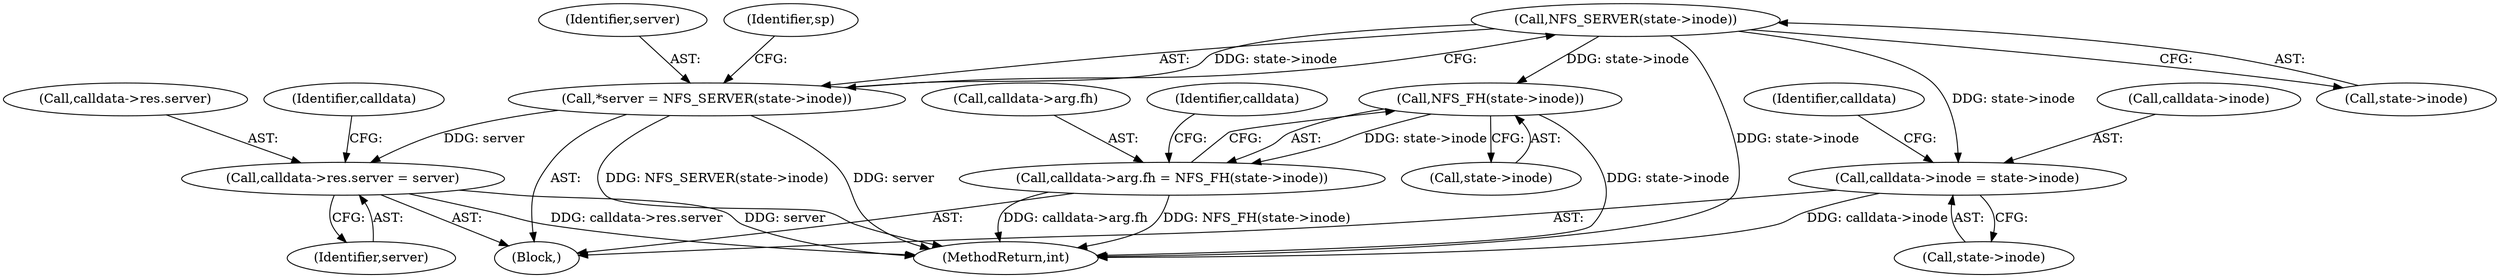 digraph "0_linux_dc0b027dfadfcb8a5504f7d8052754bf8d501ab9_8@pointer" {
"1000109" [label="(Call,NFS_SERVER(state->inode))"];
"1000107" [label="(Call,*server = NFS_SERVER(state->inode))"];
"1000231" [label="(Call,calldata->res.server = server)"];
"1000140" [label="(Call,calldata->inode = state->inode)"];
"1000158" [label="(Call,NFS_FH(state->inode))"];
"1000152" [label="(Call,calldata->arg.fh = NFS_FH(state->inode))"];
"1000141" [label="(Call,calldata->inode)"];
"1000231" [label="(Call,calldata->res.server = server)"];
"1000153" [label="(Call,calldata->arg.fh)"];
"1000105" [label="(Block,)"];
"1000158" [label="(Call,NFS_FH(state->inode))"];
"1000315" [label="(MethodReturn,int)"];
"1000108" [label="(Identifier,server)"];
"1000107" [label="(Call,*server = NFS_SERVER(state->inode))"];
"1000116" [label="(Identifier,sp)"];
"1000237" [label="(Identifier,server)"];
"1000144" [label="(Call,state->inode)"];
"1000110" [label="(Call,state->inode)"];
"1000232" [label="(Call,calldata->res.server)"];
"1000152" [label="(Call,calldata->arg.fh = NFS_FH(state->inode))"];
"1000140" [label="(Call,calldata->inode = state->inode)"];
"1000241" [label="(Identifier,calldata)"];
"1000159" [label="(Call,state->inode)"];
"1000149" [label="(Identifier,calldata)"];
"1000109" [label="(Call,NFS_SERVER(state->inode))"];
"1000165" [label="(Identifier,calldata)"];
"1000109" -> "1000107"  [label="AST: "];
"1000109" -> "1000110"  [label="CFG: "];
"1000110" -> "1000109"  [label="AST: "];
"1000107" -> "1000109"  [label="CFG: "];
"1000109" -> "1000315"  [label="DDG: state->inode"];
"1000109" -> "1000107"  [label="DDG: state->inode"];
"1000109" -> "1000140"  [label="DDG: state->inode"];
"1000109" -> "1000158"  [label="DDG: state->inode"];
"1000107" -> "1000105"  [label="AST: "];
"1000108" -> "1000107"  [label="AST: "];
"1000116" -> "1000107"  [label="CFG: "];
"1000107" -> "1000315"  [label="DDG: server"];
"1000107" -> "1000315"  [label="DDG: NFS_SERVER(state->inode)"];
"1000107" -> "1000231"  [label="DDG: server"];
"1000231" -> "1000105"  [label="AST: "];
"1000231" -> "1000237"  [label="CFG: "];
"1000232" -> "1000231"  [label="AST: "];
"1000237" -> "1000231"  [label="AST: "];
"1000241" -> "1000231"  [label="CFG: "];
"1000231" -> "1000315"  [label="DDG: calldata->res.server"];
"1000231" -> "1000315"  [label="DDG: server"];
"1000140" -> "1000105"  [label="AST: "];
"1000140" -> "1000144"  [label="CFG: "];
"1000141" -> "1000140"  [label="AST: "];
"1000144" -> "1000140"  [label="AST: "];
"1000149" -> "1000140"  [label="CFG: "];
"1000140" -> "1000315"  [label="DDG: calldata->inode"];
"1000158" -> "1000152"  [label="AST: "];
"1000158" -> "1000159"  [label="CFG: "];
"1000159" -> "1000158"  [label="AST: "];
"1000152" -> "1000158"  [label="CFG: "];
"1000158" -> "1000315"  [label="DDG: state->inode"];
"1000158" -> "1000152"  [label="DDG: state->inode"];
"1000152" -> "1000105"  [label="AST: "];
"1000153" -> "1000152"  [label="AST: "];
"1000165" -> "1000152"  [label="CFG: "];
"1000152" -> "1000315"  [label="DDG: NFS_FH(state->inode)"];
"1000152" -> "1000315"  [label="DDG: calldata->arg.fh"];
}
